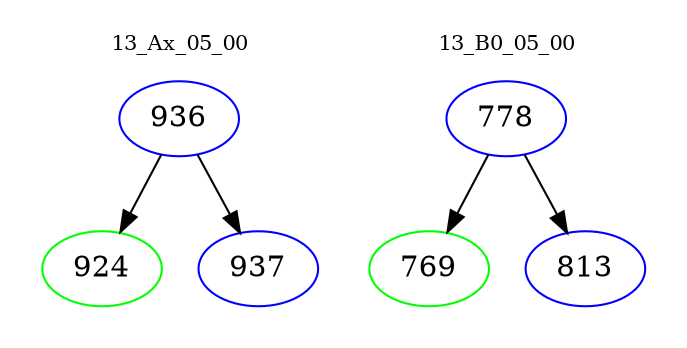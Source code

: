 digraph{
subgraph cluster_0 {
color = white
label = "13_Ax_05_00";
fontsize=10;
T0_936 [label="936", color="blue"]
T0_936 -> T0_924 [color="black"]
T0_924 [label="924", color="green"]
T0_936 -> T0_937 [color="black"]
T0_937 [label="937", color="blue"]
}
subgraph cluster_1 {
color = white
label = "13_B0_05_00";
fontsize=10;
T1_778 [label="778", color="blue"]
T1_778 -> T1_769 [color="black"]
T1_769 [label="769", color="green"]
T1_778 -> T1_813 [color="black"]
T1_813 [label="813", color="blue"]
}
}
